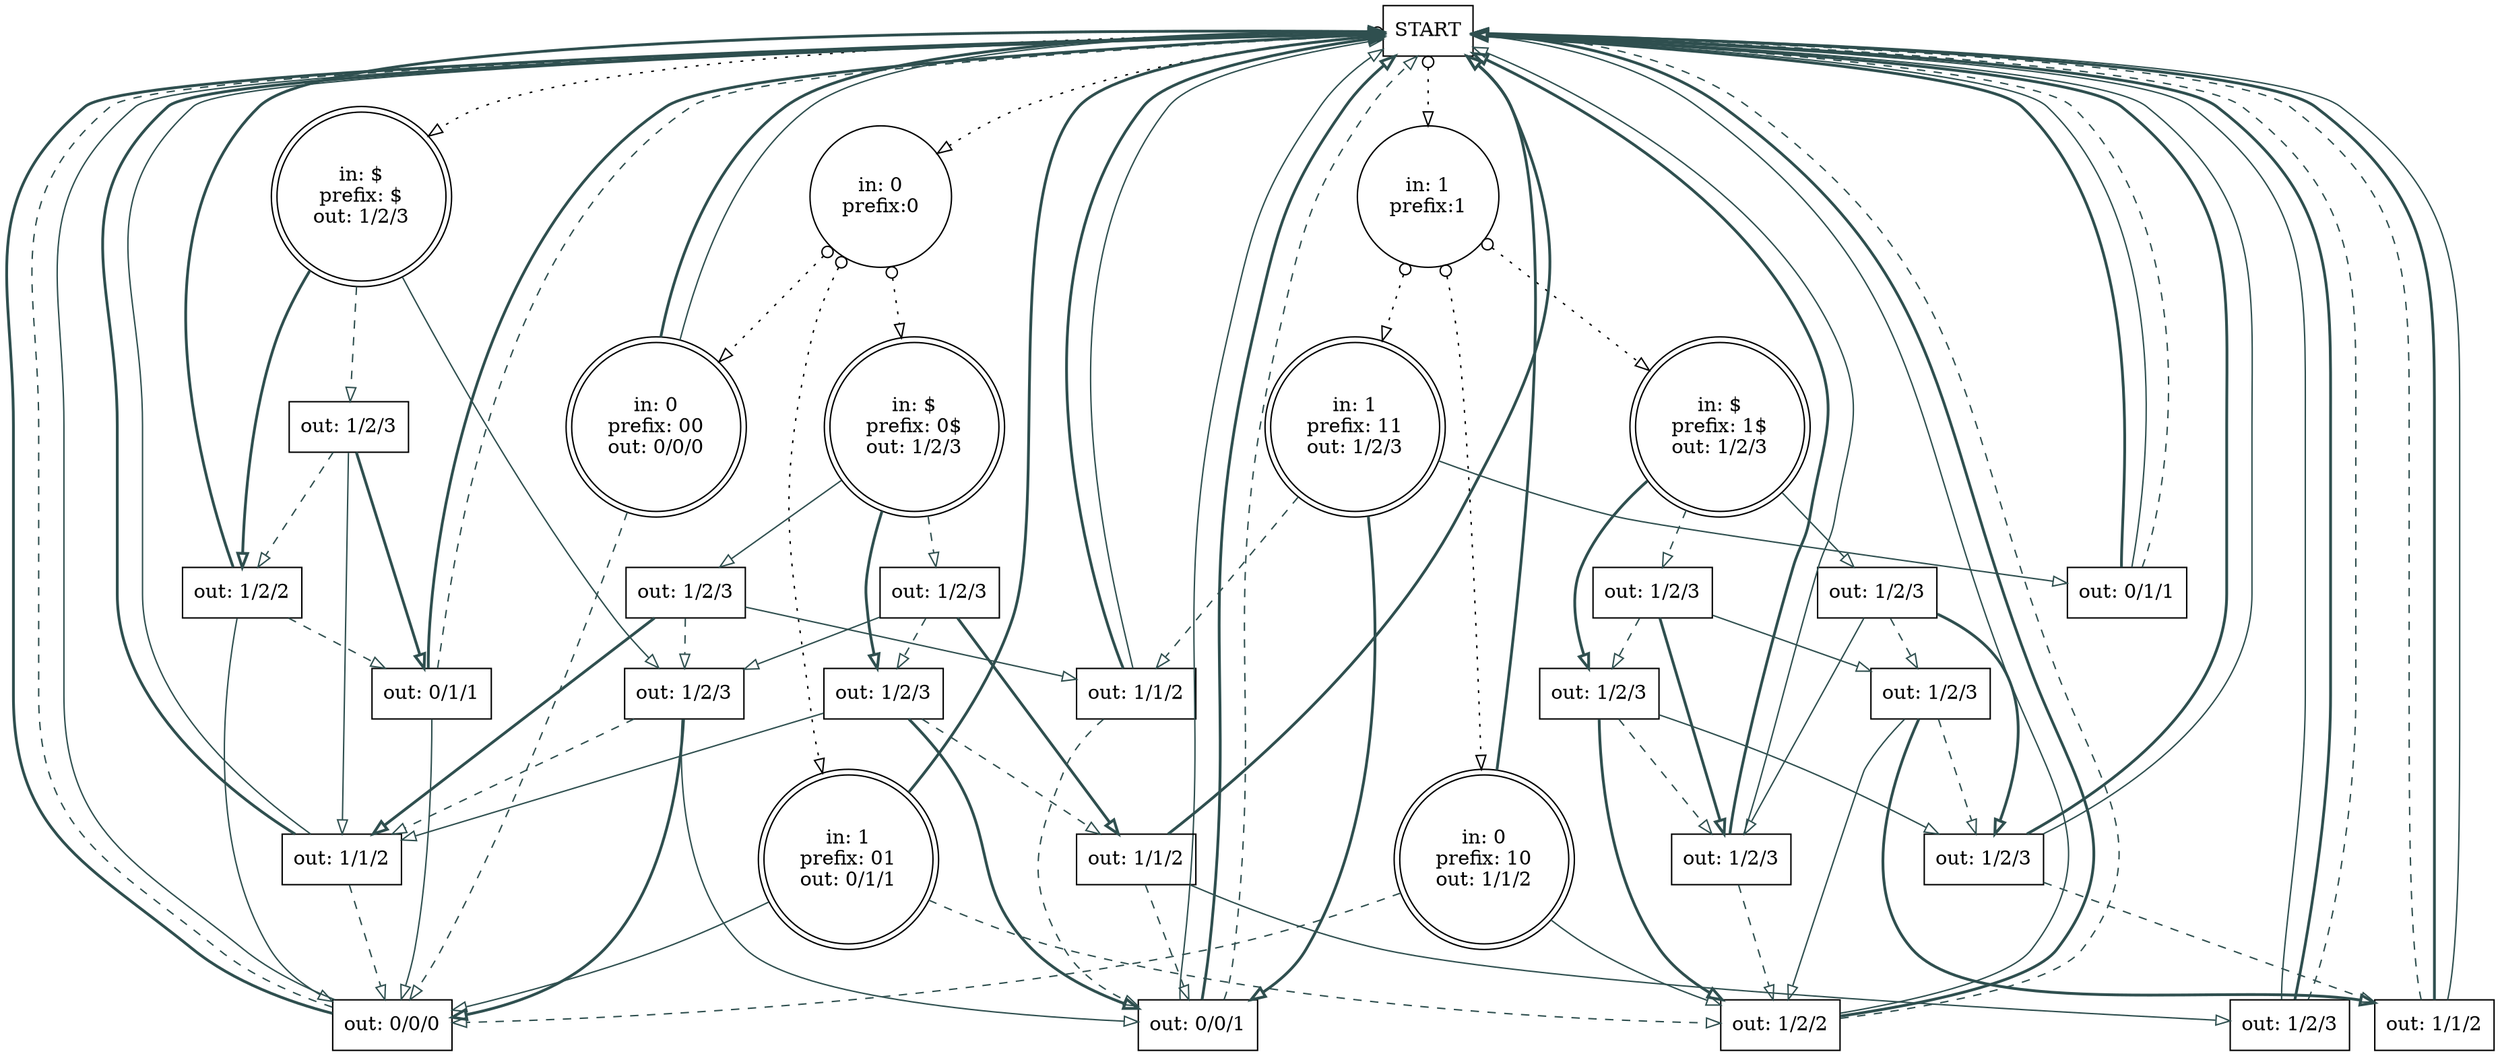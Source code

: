 digraph G {
 S [style=solid;shape=box;label="START"];
 P0 [style=solid;shape=circle;label="in: 0\nprefix:0"];
 P1 [style=solid;shape=circle;label="in: 1\nprefix:1"];
 Wx [style=solid;shape=doublecircle;label="in: $\nprefix: $\nout: 1/2/3"];
 W00 [style=solid;shape=doublecircle;label="in: 0\nprefix: 00\nout: 0/0/0"];
 W01 [style=solid;shape=doublecircle;label="in: 1\nprefix: 01\nout: 0/1/1"];
 W0x [style=solid;shape=doublecircle;label="in: $\nprefix: 0$\nout: 1/2/3"];
 W10 [style=solid;shape=doublecircle;label="in: 0\nprefix: 10\nout: 1/1/2"];
 W11 [style=solid;shape=doublecircle;label="in: 1\nprefix: 11\nout: 1/2/3"];
 W1x [style=solid;shape=doublecircle;label="in: $\nprefix: 1$\nout: 1/2/3"];
 C1 [style=solid;shape=box;label="out: 0/0/0"];
 C2 [style=solid;shape=box;label="out: 1/2/2"];
 C3 [style=solid;shape=box;label="out: 1/1/2"];
 C4 [style=solid;shape=box;label="out: 0/1/1"];
 C5 [style=solid;shape=box;label="out: 0/0/1"];
 C6 [style=solid;shape=box;label="out: 1/2/3"];
 C7 [style=solid;shape=box;label="out: 1/2/3"];
 C8 [style=solid;shape=box;label="out: 1/2/2"];
 C9 [style=solid;shape=box;label="out: 1/1/2"];
 C10 [style=solid;shape=box;label="out: 0/1/1"];
 C11 [style=solid;shape=box;label="out: 1/2/3"];
 C12 [style=solid;shape=box;label="out: 1/2/3"];
 C13 [style=solid;shape=box;label="out: 1/2/3"];
 C14 [style=solid;shape=box;label="out: 1/1/2"];
 C15 [style=solid;shape=box;label="out: 1/2/3"];
 C16 [style=solid;shape=box;label="out: 1/2/3"];
 C17 [style=solid;shape=box;label="out: 1/2/3"];
 C18 [style=solid;shape=box;label="out: 1/2/3"];
 C19 [style=solid;shape=box;label="out: 1/2/3"];
 C20 [style=solid;shape=box;label="out: 1/2/3"];
 C21 [style=solid;shape=box;label="out: 1/2/3"];
 C22 [style=solid;shape=box;label="out: 1/1/2"];
 S -> Wx [style=dotted;color=black;dir=both;arrowtail=odot;arrowhead=empty;];
 S -> P1 [style=dotted;color=black;dir=both;arrowtail=odot;arrowhead=empty;];
 S -> P0 [style=dotted;color=black;dir=both;arrowtail=odot;arrowhead=empty;];
 P0 -> W00 [style=dotted;color=black;dir=both;arrowtail=odot;arrowhead=empty;];
 P0 -> W01 [style=dotted;color=black;dir=both;arrowtail=odot;arrowhead=empty;];
 P0 -> W0x [style=dotted;color=black;dir=both;arrowtail=odot;arrowhead=empty;];
 P1 -> W1x [style=dotted;color=black;dir=both;arrowtail=odot;arrowhead=empty;];
 P1 -> W10 [style=dotted;color=black;dir=both;arrowtail=odot;arrowhead=empty;];
 P1 -> W11 [style=dotted;color=black;dir=both;arrowtail=odot;arrowhead=empty;];
 Wx -> C8 [style=bold;color=darkslategray;arrowhead=empty;];
 Wx -> C6 [style=dashed;color=darkslategray;arrowhead=empty;];
 Wx -> C7 [style=solid;color=darkslategray;arrowhead=empty;];
 W00 -> C1 [style=dashed;color=darkslategray;arrowhead=empty;];
 W00 -> S [style=bold;color=darkslategray;arrowhead=empty;];
 W00 -> S [style=solid;color=darkslategray;arrowhead=empty;];
 W01 -> C1 [style=solid;color=darkslategray;arrowhead=empty;];
 W01 -> S [style=bold;color=darkslategray;arrowhead=empty;];
 W01 -> C2 [style=dashed;color=darkslategray;arrowhead=empty;];
 W0x -> C12 [style=solid;color=darkslategray;arrowhead=empty;];
 W0x -> C11 [style=dashed;color=darkslategray;arrowhead=empty;];
 W0x -> C13 [style=bold;color=darkslategray;arrowhead=empty;];
 W10 -> C2 [style=solid;color=darkslategray;arrowhead=empty;];
 W10 -> S [style=bold;color=darkslategray;arrowhead=empty;];
 W10 -> C1 [style=dashed;color=darkslategray;arrowhead=empty;];
 W11 -> C3 [style=dashed;color=darkslategray;arrowhead=empty;];
 W11 -> C5 [style=bold;color=darkslategray;arrowhead=empty;];
 W11 -> C4 [style=solid;color=darkslategray;arrowhead=empty;];
 W1x -> C16 [style=dashed;color=darkslategray;arrowhead=empty;];
 W1x -> C18 [style=bold;color=darkslategray;arrowhead=empty;];
 W1x -> C17 [style=solid;color=darkslategray;arrowhead=empty;];
 C1 -> S [style=bold;color=darkslategray;arrowhead=empty;];
 C1 -> S [style=dashed;color=darkslategray;arrowhead=empty;];
 C1 -> S [style=solid;color=darkslategray;arrowhead=empty;];
 C2 -> S [style=solid;color=darkslategray;arrowhead=empty;];
 C2 -> S [style=bold;color=darkslategray;arrowhead=empty;];
 C2 -> S [style=dashed;color=darkslategray;arrowhead=empty;];
 C3 -> S [style=bold;color=darkslategray;arrowhead=empty;];
 C3 -> S [style=solid;color=darkslategray;arrowhead=empty;];
 C3 -> C5 [style=dashed;color=darkslategray;arrowhead=empty;];
 C4 -> S [style=bold;color=darkslategray;arrowhead=empty;];
 C4 -> S [style=solid;color=darkslategray;arrowhead=empty;];
 C4 -> S [style=dashed;color=darkslategray;arrowhead=empty;];
 C5 -> S [style=solid;color=darkslategray;arrowhead=empty;];
 C5 -> S [style=bold;color=darkslategray;arrowhead=empty;];
 C5 -> S [style=dashed;color=darkslategray;arrowhead=empty;];
 C6 -> C10 [style=bold;color=darkslategray;arrowhead=empty;];
 C6 -> C8 [style=dashed;color=darkslategray;arrowhead=empty;];
 C6 -> C9 [style=solid;color=darkslategray;arrowhead=empty;];
 C7 -> C5 [style=solid;color=darkslategray;arrowhead=empty;];
 C7 -> C1 [style=bold;color=darkslategray;arrowhead=empty;];
 C7 -> C9 [style=dashed;color=darkslategray;arrowhead=empty;];
 C8 -> C10 [style=dashed;color=darkslategray;arrowhead=empty;];
 C8 -> S [style=bold;color=darkslategray;arrowhead=empty;];
 C8 -> C1 [style=solid;color=darkslategray;arrowhead=empty;];
 C9 -> C1 [style=dashed;color=darkslategray;arrowhead=empty;];
 C9 -> S [style=bold;color=darkslategray;arrowhead=empty;];
 C9 -> S [style=solid;color=darkslategray;arrowhead=empty;];
 C10 -> C1 [style=solid;color=darkslategray;arrowhead=empty;];
 C10 -> S [style=bold;color=darkslategray;arrowhead=empty;];
 C10 -> S [style=dashed;color=darkslategray;arrowhead=empty;];
 C11 -> C14 [style=bold;color=darkslategray;arrowhead=empty;];
 C11 -> C13 [style=dashed;color=darkslategray;arrowhead=empty;];
 C11 -> C7 [style=solid;color=darkslategray;arrowhead=empty;];
 C12 -> C3 [style=solid;color=darkslategray;arrowhead=empty;];
 C12 -> C9 [style=bold;color=darkslategray;arrowhead=empty;];
 C12 -> C7 [style=dashed;color=darkslategray;arrowhead=empty;];
 C13 -> C5 [style=bold;color=darkslategray;arrowhead=empty;];
 C13 -> C14 [style=dashed;color=darkslategray;arrowhead=empty;];
 C13 -> C9 [style=solid;color=darkslategray;arrowhead=empty;];
 C14 -> S [style=bold;color=darkslategray;arrowhead=empty;];
 C14 -> C15 [style=solid;color=darkslategray;arrowhead=empty;];
 C14 -> C5 [style=dashed;color=darkslategray;arrowhead=empty;];
 C15 -> S [style=solid;color=darkslategray;arrowhead=empty;];
 C15 -> S [style=bold;color=darkslategray;arrowhead=empty;];
 C15 -> S [style=dashed;color=darkslategray;arrowhead=empty;];
 C16 -> C20 [style=bold;color=darkslategray;arrowhead=empty;];
 C16 -> C18 [style=dashed;color=darkslategray;arrowhead=empty;];
 C16 -> C19 [style=solid;color=darkslategray;arrowhead=empty;];
 C17 -> C19 [style=dashed;color=darkslategray;arrowhead=empty;];
 C17 -> C21 [style=bold;color=darkslategray;arrowhead=empty;];
 C17 -> C20 [style=solid;color=darkslategray;arrowhead=empty;];
 C18 -> C21 [style=solid;color=darkslategray;arrowhead=empty;];
 C18 -> C20 [style=dashed;color=darkslategray;arrowhead=empty;];
 C18 -> C2 [style=bold;color=darkslategray;arrowhead=empty;];
 C19 -> C22 [style=bold;color=darkslategray;arrowhead=empty;];
 C19 -> C21 [style=dashed;color=darkslategray;arrowhead=empty;];
 C19 -> C2 [style=solid;color=darkslategray;arrowhead=empty;];
 C20 -> C2 [style=dashed;color=darkslategray;arrowhead=empty;];
 C20 -> S [style=bold;color=darkslategray;arrowhead=empty;];
 C20 -> S [style=solid;color=darkslategray;arrowhead=empty;];
 C21 -> S [style=bold;color=darkslategray;arrowhead=empty;];
 C21 -> C22 [style=dashed;color=darkslategray;arrowhead=empty;];
 C21 -> S [style=solid;color=darkslategray;arrowhead=empty;];
 C22 -> S [style=dashed;color=darkslategray;arrowhead=empty;];
 C22 -> S [style=bold;color=darkslategray;arrowhead=empty;];
 C22 -> S [style=solid;color=darkslategray;arrowhead=empty;];
}
